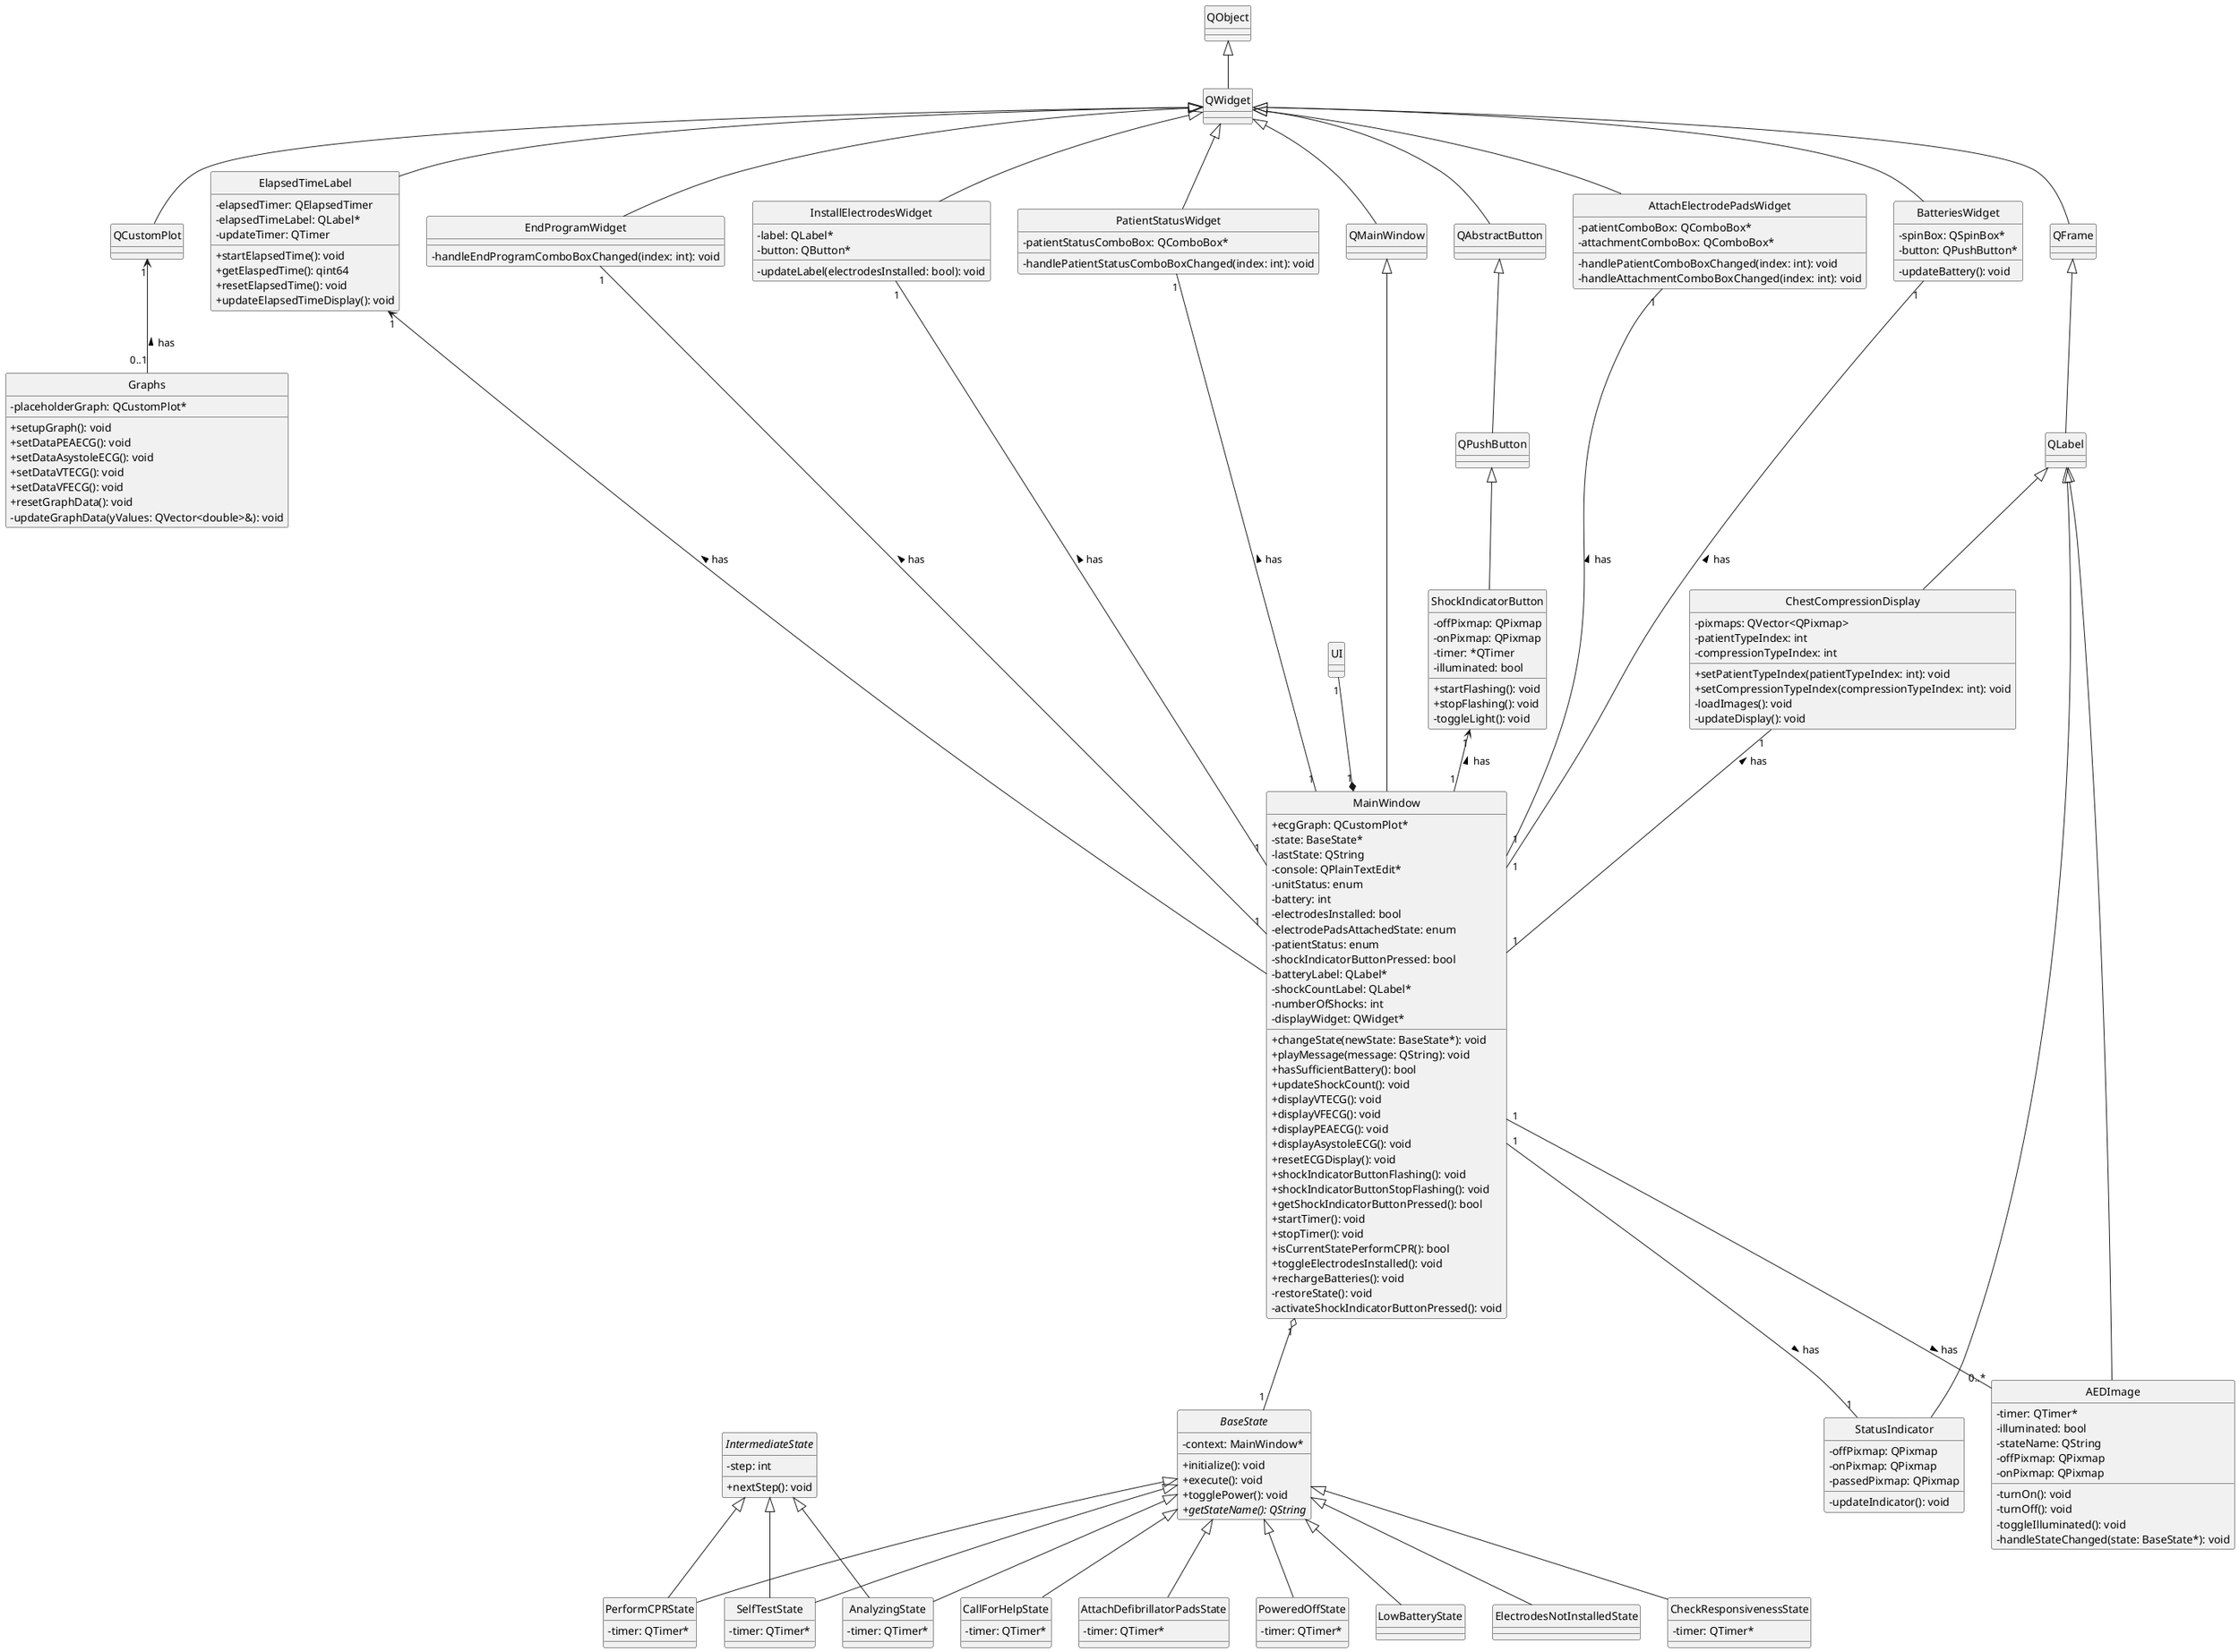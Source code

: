 @startuml ClassDiagram

hide circle
skinparam classAttributeIconSize 0

class QObject

QObject <|-- QWidget
class QWidget

QWidget <|-- QCustomPlot
class QCustomPlot

QWidget <|--QFrame
class QFrame

QFrame <|-- QLabel
class QLabel

QWidget <|-- QAbstractButton
class QAbstractButton

QAbstractButton <|-- QPushButton
class QPushButton

QWidget <|-- QMainWindow
class QMainWindow

QCustomPlot "1" <-- "0..1" Graphs : has <
class Graphs {
  - placeholderGraph: QCustomPlot*
  + setupGraph(): void
  + setDataPEAECG(): void
  + setDataAsystoleECG(): void
  + setDataVTECG(): void
  + setDataVFECG(): void
  + resetGraphData(): void
  - updateGraphData(yValues: QVector<double>&): void
}

MainWindow "1" -- "1" StatusIndicator : has >
QLabel <|-- StatusIndicator
class StatusIndicator {
  - offPixmap: QPixmap
  - onPixmap: QPixmap
  - passedPixmap: QPixmap
  - updateIndicator(): void
}

MainWindow "1" -- "0..*" AEDImage : has >
QLabel <|-- AEDImage
class AEDImage {
  - timer: QTimer*
  - illuminated: bool
  - stateName: QString
  - offPixmap: QPixmap
  - onPixmap: QPixmap
  - turnOn(): void
  - turnOff(): void
  - toggleIlluminated(): void
  - handleStateChanged(state: BaseState*): void
}

QPushButton <|-- ShockIndicatorButton
ShockIndicatorButton "1" <-- "1" MainWindow : has <
class ShockIndicatorButton {
  - offPixmap: QPixmap
  - onPixmap: QPixmap
  - timer: *QTimer
  - illuminated: bool
  + startFlashing(): void
  + stopFlashing(): void
  - toggleLight(): void
}

QWidget <|-- AttachElectrodePadsWidget
AttachElectrodePadsWidget "1" -- "1" MainWindow : has <
class AttachElectrodePadsWidget {
  - patientComboBox: QComboBox*
  - attachmentComboBox: QComboBox*
  - handlePatientComboBoxChanged(index: int): void
  - handleAttachmentComboBoxChanged(index: int): void
}

QWidget <|-- BatteriesWidget
BatteriesWidget "1" -- "1" MainWindow : has <
class BatteriesWidget {
  - spinBox: QSpinBox*
  - button: QPushButton*
  - updateBattery(): void
}

QLabel <|-- ChestCompressionDisplay
ChestCompressionDisplay "1" -- "1" MainWindow : has <
class ChestCompressionDisplay {
  - pixmaps: QVector<QPixmap>
  - patientTypeIndex: int
  - compressionTypeIndex: int
  + setPatientTypeIndex(patientTypeIndex: int): void
  + setCompressionTypeIndex(compressionTypeIndex: int): void
  - loadImages(): void
  - updateDisplay(): void
}

QWidget <|-- ElapsedTimeLabel
ElapsedTimeLabel "1" <-- MainWindow : has <
class ElapsedTimeLabel {
  - elapsedTimer: QElapsedTimer
  - elapsedTimeLabel: QLabel*
  - updateTimer: QTimer
  + startElapsedTime(): void
  + getElaspedTime(): qint64
  + resetElapsedTime(): void
  + updateElapsedTimeDisplay(): void
}

QWidget <|-- EndProgramWidget
EndProgramWidget "1" -- "1" MainWindow : has <
class EndProgramWidget {
  - handleEndProgramComboBoxChanged(index: int): void
}

QWidget <|-- InstallElectrodesWidget
InstallElectrodesWidget "1" -- "1" MainWindow : has <
class InstallElectrodesWidget {
  - label: QLabel*
  - button: QButton*
  - updateLabel(electrodesInstalled: bool): void
}

QWidget <|-- PatientStatusWidget
PatientStatusWidget "1" -- "1" MainWindow : has <
class PatientStatusWidget {
  - patientStatusComboBox: QComboBox*
  - handlePatientStatusComboBoxChanged(index: int): void
}

together {
  UI "1" --* "1" MainWindow
  class UI

  QMainWindow <|-- MainWindow
  class MainWindow {
    + ecgGraph: QCustomPlot*
    - state: BaseState*
    - lastState: QString
    - console: QPlainTextEdit*
    - unitStatus: enum
    - battery: int
    - electrodesInstalled: bool
    - electrodePadsAttachedState: enum
    - patientStatus: enum
    - shockIndicatorButtonPressed: bool
    - batteryLabel: QLabel*
    - shockCountLabel: QLabel*
    - numberOfShocks: int
    - displayWidget: QWidget*
    + changeState(newState: BaseState*): void
    + playMessage(message: QString): void
    + hasSufficientBattery(): bool
    + updateShockCount(): void
    + displayVTECG(): void
    + displayVFECG(): void
    + displayPEAECG(): void
    + displayAsystoleECG(): void
    + resetECGDisplay(): void
    + shockIndicatorButtonFlashing(): void
    + shockIndicatorButtonStopFlashing(): void
    + getShockIndicatorButtonPressed(): bool
    + startTimer(): void
    + stopTimer(): void
    + isCurrentStatePerformCPR(): bool
    + toggleElectrodesInstalled(): void
    + rechargeBatteries(): void
    - restoreState(): void
    - activateShockIndicatorButtonPressed(): void
  }
}

together {
  MainWindow "1" o-- "1" BaseState
  abstract class BaseState {
    - context: MainWindow*
    + initialize(): void
    + execute(): void
    + togglePower(): void
    + {abstract} getStateName(): QString
  }

  abstract class IntermediateState {
    - step: int
    + nextStep(): void
  }

  BaseState <|-- PoweredOffState
  class PoweredOffState {
    - timer: QTimer*
  }

  BaseState <|-- SelfTestState
  IntermediateState <|-- SelfTestState
  class SelfTestState {
    - timer: QTimer*
  }

  BaseState <|-- LowBatteryState
  class LowBatteryState

  BaseState <|-- ElectrodesNotInstalledState
  class ElectrodesNotInstalledState

  BaseState <|-- CheckResponsivenessState
  class CheckResponsivenessState {
    - timer: QTimer*
  }

  BaseState <|-- CallForHelpState
  class CallForHelpState {
    - timer: QTimer*
  }

  BaseState <|-- AttachDefibrillatorPadsState
  class AttachDefibrillatorPadsState {
    - timer: QTimer*
  }

  BaseState <|-- AnalyzingState
  IntermediateState <|-- AnalyzingState
  class AnalyzingState {
    - timer: QTimer*
  }

  BaseState <|-- PerformCPRState
  IntermediateState <|-- PerformCPRState
  class PerformCPRState {
    - timer: QTimer*
  }
}

@enduml
